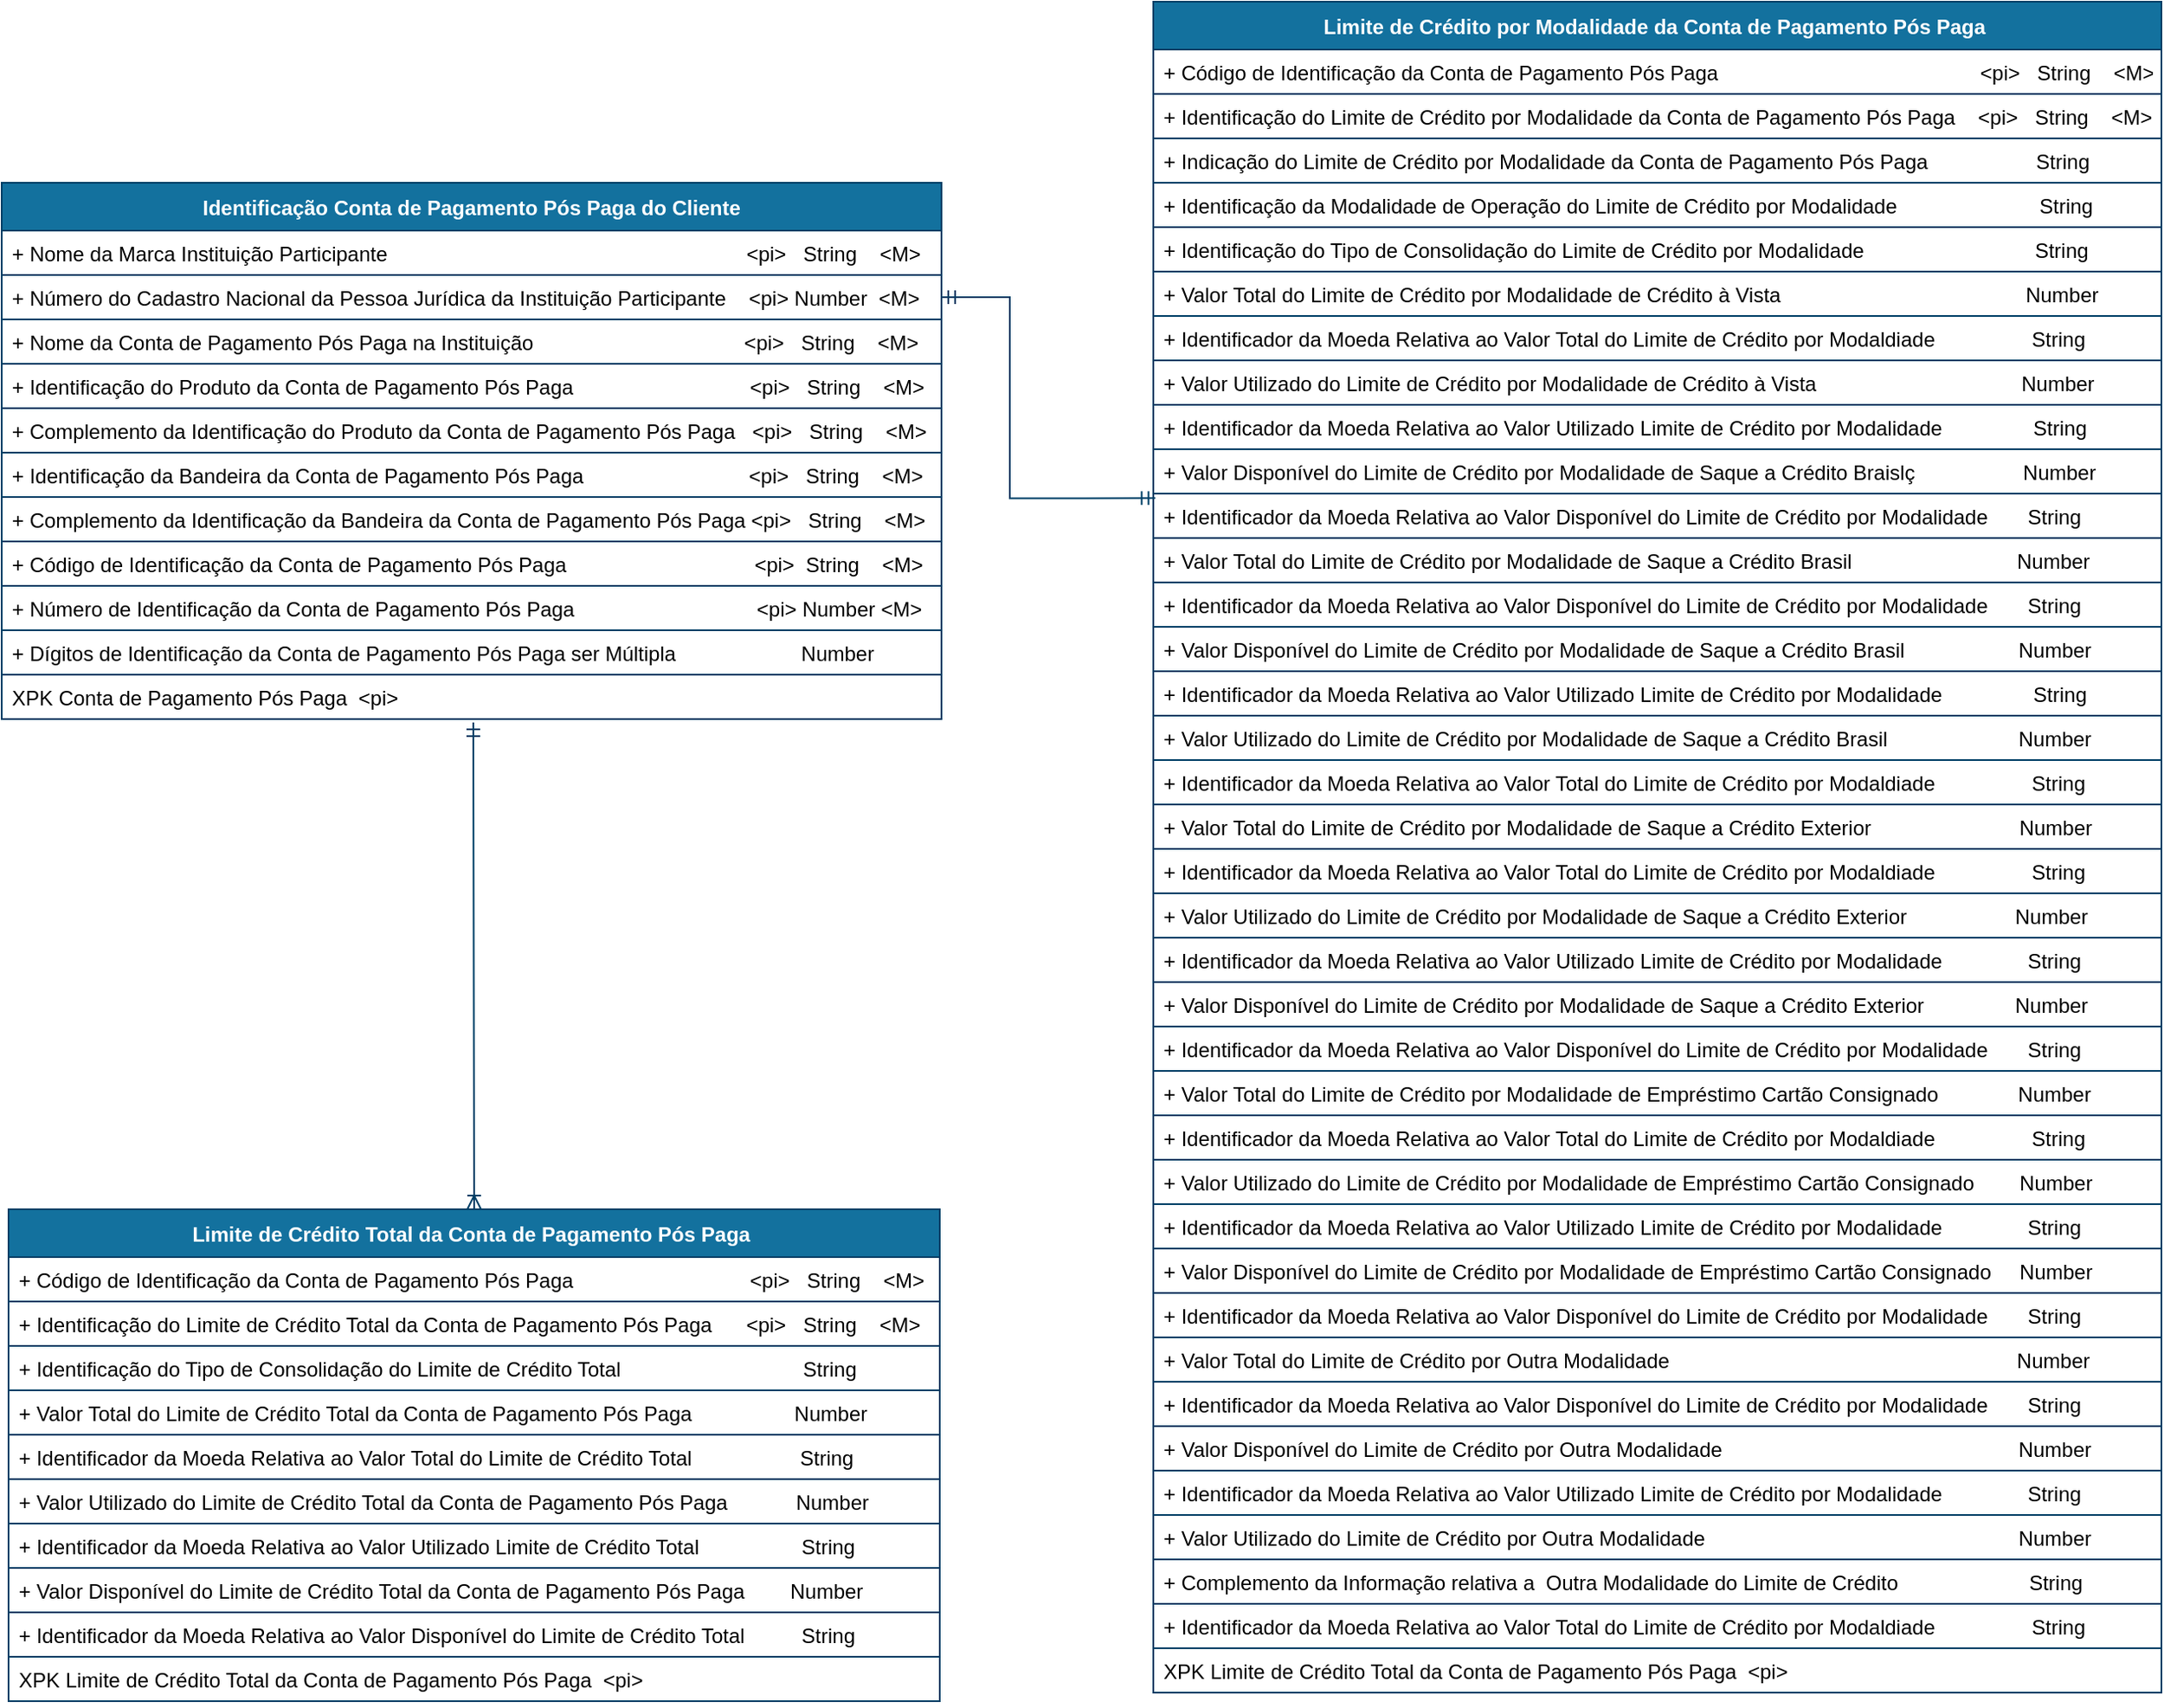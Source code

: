 <mxfile version="14.4.6" type="device"><diagram id="R2lEEEUBdFMjLlhIrx00" name="Limits_CreditCard"><mxGraphModel dx="5180" dy="4180" grid="1" gridSize="10" guides="1" tooltips="1" connect="1" arrows="1" fold="1" page="1" pageScale="1" pageWidth="1169" pageHeight="827" math="0" shadow="0" extFonts="Permanent Marker^https://fonts.googleapis.com/css?family=Permanent+Marker"><root><mxCell id="0"/><mxCell id="1" parent="0"/><mxCell id="2i4eeRoN-IxFcf6JDI4k-52" style="edgeStyle=orthogonalEdgeStyle;rounded=0;orthogonalLoop=1;jettySize=auto;html=1;exitX=0.5;exitY=0;exitDx=0;exitDy=0;endArrow=ERmandOne;endFill=0;startArrow=ERoneToMany;startFill=0;strokeColor=#003F66;" edge="1" parent="1" source="AKTEsfnDCdTXs4y5ryZj-23"><mxGeometry relative="1" as="geometry"><mxPoint x="-3194" y="-2851" as="targetPoint"/><Array as="points"><mxPoint x="-3194" y="-2571"/></Array></mxGeometry></mxCell><mxCell id="AKTEsfnDCdTXs4y5ryZj-23" value="Limite de Crédito Total da Conta de Pagamento Pós Paga " style="swimlane;fontStyle=1;childLayout=stackLayout;horizontal=1;startSize=28;horizontalStack=0;resizeParent=1;resizeParentMax=0;resizeLast=0;collapsible=1;marginBottom=0;rounded=0;shadow=0;comic=0;sketch=0;align=center;html=0;autosize=1;fillColor=#13719E;strokeColor=#003F66;fontColor=#FFFFFF;" parent="1" vertex="1"><mxGeometry x="-3466" y="-2566" width="545" height="288" as="geometry"/></mxCell><mxCell id="mAFrI_xGgpmklqpkXmf_-11" value="+ Código de Identificação da Conta de Pagamento Pós Paga                               &lt;pi&gt;   String    &lt;M&gt;" style="text;fillColor=none;align=left;verticalAlign=top;spacingLeft=4;spacingRight=4;overflow=hidden;rotatable=0;points=[[0,0.5],[1,0.5]];portConstraint=eastwest;strokeColor=#003F66;" parent="AKTEsfnDCdTXs4y5ryZj-23" vertex="1"><mxGeometry y="28" width="545" height="26" as="geometry"/></mxCell><mxCell id="mAFrI_xGgpmklqpkXmf_-16" value="+ Identificação do Limite de Crédito Total da Conta de Pagamento Pós Paga      &lt;pi&gt;   String    &lt;M&gt;  " style="text;fillColor=none;align=left;verticalAlign=top;spacingLeft=4;spacingRight=4;overflow=hidden;rotatable=0;points=[[0,0.5],[1,0.5]];portConstraint=eastwest;strokeColor=#003F66;" parent="AKTEsfnDCdTXs4y5ryZj-23" vertex="1"><mxGeometry y="54" width="545" height="26" as="geometry"/></mxCell><mxCell id="mAFrI_xGgpmklqpkXmf_-12" value="+ Identificação do Tipo de Consolidação do Limite de Crédito Total                                String    " style="text;fillColor=none;align=left;verticalAlign=top;spacingLeft=4;spacingRight=4;overflow=hidden;rotatable=0;points=[[0,0.5],[1,0.5]];portConstraint=eastwest;strokeColor=#003F66;" parent="AKTEsfnDCdTXs4y5ryZj-23" vertex="1"><mxGeometry y="80" width="545" height="26" as="geometry"/></mxCell><mxCell id="AKTEsfnDCdTXs4y5ryZj-26" value="+ Valor Total do Limite de Crédito Total da Conta de Pagamento Pós Paga                  Number   " style="text;fillColor=none;align=left;verticalAlign=top;spacingLeft=4;spacingRight=4;overflow=hidden;rotatable=0;points=[[0,0.5],[1,0.5]];portConstraint=eastwest;strokeColor=#003F66;" parent="AKTEsfnDCdTXs4y5ryZj-23" vertex="1"><mxGeometry y="106" width="545" height="26" as="geometry"/></mxCell><mxCell id="AKTEsfnDCdTXs4y5ryZj-27" value="+ Identificador da Moeda Relativa ao Valor Total do Limite de Crédito Total                   String" style="text;fillColor=none;align=left;verticalAlign=top;spacingLeft=4;spacingRight=4;overflow=hidden;rotatable=0;points=[[0,0.5],[1,0.5]];portConstraint=eastwest;strokeColor=#003F66;" parent="AKTEsfnDCdTXs4y5ryZj-23" vertex="1"><mxGeometry y="132" width="545" height="26" as="geometry"/></mxCell><mxCell id="mAFrI_xGgpmklqpkXmf_-17" value="+ Valor Utilizado do Limite de Crédito Total da Conta de Pagamento Pós Paga            Number   " style="text;fillColor=none;align=left;verticalAlign=top;spacingLeft=4;spacingRight=4;overflow=hidden;rotatable=0;points=[[0,0.5],[1,0.5]];portConstraint=eastwest;strokeColor=#003F66;" parent="AKTEsfnDCdTXs4y5ryZj-23" vertex="1"><mxGeometry y="158" width="545" height="26" as="geometry"/></mxCell><mxCell id="mAFrI_xGgpmklqpkXmf_-18" value="+ Identificador da Moeda Relativa ao Valor Utilizado Limite de Crédito Total                  String" style="text;fillColor=none;align=left;verticalAlign=top;spacingLeft=4;spacingRight=4;overflow=hidden;rotatable=0;points=[[0,0.5],[1,0.5]];portConstraint=eastwest;strokeColor=#003F66;" parent="AKTEsfnDCdTXs4y5ryZj-23" vertex="1"><mxGeometry y="184" width="545" height="26" as="geometry"/></mxCell><mxCell id="mAFrI_xGgpmklqpkXmf_-19" value="+ Valor Disponível do Limite de Crédito Total da Conta de Pagamento Pós Paga        Number   " style="text;fillColor=none;align=left;verticalAlign=top;spacingLeft=4;spacingRight=4;overflow=hidden;rotatable=0;points=[[0,0.5],[1,0.5]];portConstraint=eastwest;strokeColor=#003F66;" parent="AKTEsfnDCdTXs4y5ryZj-23" vertex="1"><mxGeometry y="210" width="545" height="26" as="geometry"/></mxCell><mxCell id="mAFrI_xGgpmklqpkXmf_-20" value="+ Identificador da Moeda Relativa ao Valor Disponível do Limite de Crédito Total          String" style="text;fillColor=none;align=left;verticalAlign=top;spacingLeft=4;spacingRight=4;overflow=hidden;rotatable=0;points=[[0,0.5],[1,0.5]];portConstraint=eastwest;strokeColor=#003F66;" parent="AKTEsfnDCdTXs4y5ryZj-23" vertex="1"><mxGeometry y="236" width="545" height="26" as="geometry"/></mxCell><mxCell id="A_sS96_fYXhZjlOhQiYF-3" value="XPK Limite de Crédito Total da Conta de Pagamento Pós Paga  &lt;pi&gt;" style="text;fillColor=none;align=left;verticalAlign=top;spacingLeft=4;spacingRight=4;overflow=hidden;rotatable=0;points=[[0,0.5],[1,0.5]];portConstraint=eastwest;strokeColor=#003F66;" parent="AKTEsfnDCdTXs4y5ryZj-23" vertex="1"><mxGeometry y="262" width="545" height="26" as="geometry"/></mxCell><mxCell id="mAFrI_xGgpmklqpkXmf_-21" value="Limite de Crédito por Modalidade da Conta de Pagamento Pós Paga " style="swimlane;fontStyle=1;childLayout=stackLayout;horizontal=1;startSize=28;horizontalStack=0;resizeParent=1;resizeParentMax=0;resizeLast=0;collapsible=1;marginBottom=0;rounded=0;shadow=0;comic=0;sketch=0;align=center;html=0;autosize=1;fillColor=#13719E;strokeColor=#003F66;fontColor=#FFFFFF;" parent="1" vertex="1"><mxGeometry x="-2796" y="-3273" width="590" height="990" as="geometry"/></mxCell><mxCell id="mAFrI_xGgpmklqpkXmf_-22" value="+ Código de Identificação da Conta de Pagamento Pós Paga                                              &lt;pi&gt;   String    &lt;M&gt;" style="text;fillColor=none;align=left;verticalAlign=top;spacingLeft=4;spacingRight=4;overflow=hidden;rotatable=0;points=[[0,0.5],[1,0.5]];portConstraint=eastwest;strokeColor=#003F66;" parent="mAFrI_xGgpmklqpkXmf_-21" vertex="1"><mxGeometry y="28" width="590" height="26" as="geometry"/></mxCell><mxCell id="mAFrI_xGgpmklqpkXmf_-23" value="+ Identificação do Limite de Crédito por Modalidade da Conta de Pagamento Pós Paga    &lt;pi&gt;   String    &lt;M&gt;  " style="text;fillColor=none;align=left;verticalAlign=top;spacingLeft=4;spacingRight=4;overflow=hidden;rotatable=0;points=[[0,0.5],[1,0.5]];portConstraint=eastwest;strokeColor=#003F66;" parent="mAFrI_xGgpmklqpkXmf_-21" vertex="1"><mxGeometry y="54" width="590" height="26" as="geometry"/></mxCell><mxCell id="mAFrI_xGgpmklqpkXmf_-24" value="+ Indicação do Limite de Crédito por Modalidade da Conta de Pagamento Pós Paga                   String    " style="text;fillColor=none;align=left;verticalAlign=top;spacingLeft=4;spacingRight=4;overflow=hidden;rotatable=0;points=[[0,0.5],[1,0.5]];portConstraint=eastwest;strokeColor=#003F66;" parent="mAFrI_xGgpmklqpkXmf_-21" vertex="1"><mxGeometry y="80" width="590" height="26" as="geometry"/></mxCell><mxCell id="mAFrI_xGgpmklqpkXmf_-33" value="+ Identificação da Modalidade de Operação do Limite de Crédito por Modalidade                         String    " style="text;fillColor=none;align=left;verticalAlign=top;spacingLeft=4;spacingRight=4;overflow=hidden;rotatable=0;points=[[0,0.5],[1,0.5]];portConstraint=eastwest;strokeColor=#003F66;" parent="mAFrI_xGgpmklqpkXmf_-21" vertex="1"><mxGeometry y="106" width="590" height="26" as="geometry"/></mxCell><mxCell id="mAFrI_xGgpmklqpkXmf_-34" value="+ Identificação do Tipo de Consolidação do Limite de Crédito por Modalidade                              String    " style="text;fillColor=none;align=left;verticalAlign=top;spacingLeft=4;spacingRight=4;overflow=hidden;rotatable=0;points=[[0,0.5],[1,0.5]];portConstraint=eastwest;strokeColor=#003F66;" parent="mAFrI_xGgpmklqpkXmf_-21" vertex="1"><mxGeometry y="132" width="590" height="26" as="geometry"/></mxCell><mxCell id="mAFrI_xGgpmklqpkXmf_-25" value="+ Valor Total do Limite de Crédito por Modalidade de Crédito à Vista                                           Number   " style="text;fillColor=none;align=left;verticalAlign=top;spacingLeft=4;spacingRight=4;overflow=hidden;rotatable=0;points=[[0,0.5],[1,0.5]];portConstraint=eastwest;strokeColor=#003F66;" parent="mAFrI_xGgpmklqpkXmf_-21" vertex="1"><mxGeometry y="158" width="590" height="26" as="geometry"/></mxCell><mxCell id="mAFrI_xGgpmklqpkXmf_-26" value="+ Identificador da Moeda Relativa ao Valor Total do Limite de Crédito por Modaldiade                 String" style="text;fillColor=none;align=left;verticalAlign=top;spacingLeft=4;spacingRight=4;overflow=hidden;rotatable=0;points=[[0,0.5],[1,0.5]];portConstraint=eastwest;strokeColor=#003F66;" parent="mAFrI_xGgpmklqpkXmf_-21" vertex="1"><mxGeometry y="184" width="590" height="26" as="geometry"/></mxCell><mxCell id="mAFrI_xGgpmklqpkXmf_-27" value="+ Valor Utilizado do Limite de Crédito por Modalidade de Crédito à Vista                                    Number   " style="text;fillColor=none;align=left;verticalAlign=top;spacingLeft=4;spacingRight=4;overflow=hidden;rotatable=0;points=[[0,0.5],[1,0.5]];portConstraint=eastwest;strokeColor=#003F66;" parent="mAFrI_xGgpmklqpkXmf_-21" vertex="1"><mxGeometry y="210" width="590" height="26" as="geometry"/></mxCell><mxCell id="mAFrI_xGgpmklqpkXmf_-28" value="+ Identificador da Moeda Relativa ao Valor Utilizado Limite de Crédito por Modalidade                String" style="text;fillColor=none;align=left;verticalAlign=top;spacingLeft=4;spacingRight=4;overflow=hidden;rotatable=0;points=[[0,0.5],[1,0.5]];portConstraint=eastwest;strokeColor=#003F66;" parent="mAFrI_xGgpmklqpkXmf_-21" vertex="1"><mxGeometry y="236" width="590" height="26" as="geometry"/></mxCell><mxCell id="mAFrI_xGgpmklqpkXmf_-29" value="+ Valor Disponível do Limite de Crédito por Modalidade de Saque a Crédito Braislç                   Number   " style="text;fillColor=none;align=left;verticalAlign=top;spacingLeft=4;spacingRight=4;overflow=hidden;rotatable=0;points=[[0,0.5],[1,0.5]];portConstraint=eastwest;strokeColor=#003F66;" parent="mAFrI_xGgpmklqpkXmf_-21" vertex="1"><mxGeometry y="262" width="590" height="26" as="geometry"/></mxCell><mxCell id="mAFrI_xGgpmklqpkXmf_-30" value="+ Identificador da Moeda Relativa ao Valor Disponível do Limite de Crédito por Modalidade       String" style="text;fillColor=none;align=left;verticalAlign=top;spacingLeft=4;spacingRight=4;overflow=hidden;rotatable=0;points=[[0,0.5],[1,0.5]];portConstraint=eastwest;strokeColor=#003F66;" parent="mAFrI_xGgpmklqpkXmf_-21" vertex="1"><mxGeometry y="288" width="590" height="26" as="geometry"/></mxCell><mxCell id="2i4eeRoN-IxFcf6JDI4k-14" value="+ Valor Total do Limite de Crédito por Modalidade de Saque a Crédito Brasil                             Number   " style="text;fillColor=none;align=left;verticalAlign=top;spacingLeft=4;spacingRight=4;overflow=hidden;rotatable=0;points=[[0,0.5],[1,0.5]];portConstraint=eastwest;strokeColor=#003F66;" vertex="1" parent="mAFrI_xGgpmklqpkXmf_-21"><mxGeometry y="314" width="590" height="26" as="geometry"/></mxCell><mxCell id="2i4eeRoN-IxFcf6JDI4k-19" value="+ Identificador da Moeda Relativa ao Valor Disponível do Limite de Crédito por Modalidade       String" style="text;fillColor=none;align=left;verticalAlign=top;spacingLeft=4;spacingRight=4;overflow=hidden;rotatable=0;points=[[0,0.5],[1,0.5]];portConstraint=eastwest;strokeColor=#003F66;" vertex="1" parent="mAFrI_xGgpmklqpkXmf_-21"><mxGeometry y="340" width="590" height="26" as="geometry"/></mxCell><mxCell id="2i4eeRoN-IxFcf6JDI4k-18" value="+ Valor Disponível do Limite de Crédito por Modalidade de Saque a Crédito Brasil                    Number   " style="text;fillColor=none;align=left;verticalAlign=top;spacingLeft=4;spacingRight=4;overflow=hidden;rotatable=0;points=[[0,0.5],[1,0.5]];portConstraint=eastwest;strokeColor=#003F66;" vertex="1" parent="mAFrI_xGgpmklqpkXmf_-21"><mxGeometry y="366" width="590" height="26" as="geometry"/></mxCell><mxCell id="2i4eeRoN-IxFcf6JDI4k-17" value="+ Identificador da Moeda Relativa ao Valor Utilizado Limite de Crédito por Modalidade                String" style="text;fillColor=none;align=left;verticalAlign=top;spacingLeft=4;spacingRight=4;overflow=hidden;rotatable=0;points=[[0,0.5],[1,0.5]];portConstraint=eastwest;strokeColor=#003F66;" vertex="1" parent="mAFrI_xGgpmklqpkXmf_-21"><mxGeometry y="392" width="590" height="26" as="geometry"/></mxCell><mxCell id="2i4eeRoN-IxFcf6JDI4k-16" value="+ Valor Utilizado do Limite de Crédito por Modalidade de Saque a Crédito Brasil                       Number   " style="text;fillColor=none;align=left;verticalAlign=top;spacingLeft=4;spacingRight=4;overflow=hidden;rotatable=0;points=[[0,0.5],[1,0.5]];portConstraint=eastwest;strokeColor=#003F66;" vertex="1" parent="mAFrI_xGgpmklqpkXmf_-21"><mxGeometry y="418" width="590" height="26" as="geometry"/></mxCell><mxCell id="2i4eeRoN-IxFcf6JDI4k-15" value="+ Identificador da Moeda Relativa ao Valor Total do Limite de Crédito por Modaldiade                 String" style="text;fillColor=none;align=left;verticalAlign=top;spacingLeft=4;spacingRight=4;overflow=hidden;rotatable=0;points=[[0,0.5],[1,0.5]];portConstraint=eastwest;strokeColor=#003F66;" vertex="1" parent="mAFrI_xGgpmklqpkXmf_-21"><mxGeometry y="444" width="590" height="26" as="geometry"/></mxCell><mxCell id="2i4eeRoN-IxFcf6JDI4k-20" value="+ Valor Total do Limite de Crédito por Modalidade de Saque a Crédito Exterior                          Number   " style="text;fillColor=none;align=left;verticalAlign=top;spacingLeft=4;spacingRight=4;overflow=hidden;rotatable=0;points=[[0,0.5],[1,0.5]];portConstraint=eastwest;strokeColor=#003F66;" vertex="1" parent="mAFrI_xGgpmklqpkXmf_-21"><mxGeometry y="470" width="590" height="26" as="geometry"/></mxCell><mxCell id="2i4eeRoN-IxFcf6JDI4k-25" value="+ Identificador da Moeda Relativa ao Valor Total do Limite de Crédito por Modaldiade                 String" style="text;fillColor=none;align=left;verticalAlign=top;spacingLeft=4;spacingRight=4;overflow=hidden;rotatable=0;points=[[0,0.5],[1,0.5]];portConstraint=eastwest;strokeColor=#003F66;" vertex="1" parent="mAFrI_xGgpmklqpkXmf_-21"><mxGeometry y="496" width="590" height="26" as="geometry"/></mxCell><mxCell id="2i4eeRoN-IxFcf6JDI4k-24" value="+ Valor Utilizado do Limite de Crédito por Modalidade de Saque a Crédito Exterior                   Number   " style="text;fillColor=none;align=left;verticalAlign=top;spacingLeft=4;spacingRight=4;overflow=hidden;rotatable=0;points=[[0,0.5],[1,0.5]];portConstraint=eastwest;strokeColor=#003F66;" vertex="1" parent="mAFrI_xGgpmklqpkXmf_-21"><mxGeometry y="522" width="590" height="26" as="geometry"/></mxCell><mxCell id="2i4eeRoN-IxFcf6JDI4k-23" value="+ Identificador da Moeda Relativa ao Valor Utilizado Limite de Crédito por Modalidade               String" style="text;fillColor=none;align=left;verticalAlign=top;spacingLeft=4;spacingRight=4;overflow=hidden;rotatable=0;points=[[0,0.5],[1,0.5]];portConstraint=eastwest;strokeColor=#003F66;" vertex="1" parent="mAFrI_xGgpmklqpkXmf_-21"><mxGeometry y="548" width="590" height="26" as="geometry"/></mxCell><mxCell id="2i4eeRoN-IxFcf6JDI4k-22" value="+ Valor Disponível do Limite de Crédito por Modalidade de Saque a Crédito Exterior                Number   " style="text;fillColor=none;align=left;verticalAlign=top;spacingLeft=4;spacingRight=4;overflow=hidden;rotatable=0;points=[[0,0.5],[1,0.5]];portConstraint=eastwest;strokeColor=#003F66;" vertex="1" parent="mAFrI_xGgpmklqpkXmf_-21"><mxGeometry y="574" width="590" height="26" as="geometry"/></mxCell><mxCell id="2i4eeRoN-IxFcf6JDI4k-21" value="+ Identificador da Moeda Relativa ao Valor Disponível do Limite de Crédito por Modalidade       String" style="text;fillColor=none;align=left;verticalAlign=top;spacingLeft=4;spacingRight=4;overflow=hidden;rotatable=0;points=[[0,0.5],[1,0.5]];portConstraint=eastwest;strokeColor=#003F66;" vertex="1" parent="mAFrI_xGgpmklqpkXmf_-21"><mxGeometry y="600" width="590" height="26" as="geometry"/></mxCell><mxCell id="2i4eeRoN-IxFcf6JDI4k-35" value="+ Valor Total do Limite de Crédito por Modalidade de Empréstimo Cartão Consignado              Number   " style="text;fillColor=none;align=left;verticalAlign=top;spacingLeft=4;spacingRight=4;overflow=hidden;rotatable=0;points=[[0,0.5],[1,0.5]];portConstraint=eastwest;strokeColor=#003F66;" vertex="1" parent="mAFrI_xGgpmklqpkXmf_-21"><mxGeometry y="626" width="590" height="26" as="geometry"/></mxCell><mxCell id="2i4eeRoN-IxFcf6JDI4k-36" value="+ Identificador da Moeda Relativa ao Valor Total do Limite de Crédito por Modaldiade                 String" style="text;fillColor=none;align=left;verticalAlign=top;spacingLeft=4;spacingRight=4;overflow=hidden;rotatable=0;points=[[0,0.5],[1,0.5]];portConstraint=eastwest;strokeColor=#003F66;" vertex="1" parent="mAFrI_xGgpmklqpkXmf_-21"><mxGeometry y="652" width="590" height="26" as="geometry"/></mxCell><mxCell id="2i4eeRoN-IxFcf6JDI4k-37" value="+ Valor Utilizado do Limite de Crédito por Modalidade de Empréstimo Cartão Consignado        Number   " style="text;fillColor=none;align=left;verticalAlign=top;spacingLeft=4;spacingRight=4;overflow=hidden;rotatable=0;points=[[0,0.5],[1,0.5]];portConstraint=eastwest;strokeColor=#003F66;" vertex="1" parent="mAFrI_xGgpmklqpkXmf_-21"><mxGeometry y="678" width="590" height="26" as="geometry"/></mxCell><mxCell id="2i4eeRoN-IxFcf6JDI4k-38" value="+ Identificador da Moeda Relativa ao Valor Utilizado Limite de Crédito por Modalidade               String" style="text;fillColor=none;align=left;verticalAlign=top;spacingLeft=4;spacingRight=4;overflow=hidden;rotatable=0;points=[[0,0.5],[1,0.5]];portConstraint=eastwest;strokeColor=#003F66;" vertex="1" parent="mAFrI_xGgpmklqpkXmf_-21"><mxGeometry y="704" width="590" height="26" as="geometry"/></mxCell><mxCell id="2i4eeRoN-IxFcf6JDI4k-39" value="+ Valor Disponível do Limite de Crédito por Modalidade de Empréstimo Cartão Consignado     Number   " style="text;fillColor=none;align=left;verticalAlign=top;spacingLeft=4;spacingRight=4;overflow=hidden;rotatable=0;points=[[0,0.5],[1,0.5]];portConstraint=eastwest;strokeColor=#003F66;" vertex="1" parent="mAFrI_xGgpmklqpkXmf_-21"><mxGeometry y="730" width="590" height="26" as="geometry"/></mxCell><mxCell id="2i4eeRoN-IxFcf6JDI4k-40" value="+ Identificador da Moeda Relativa ao Valor Disponível do Limite de Crédito por Modalidade       String" style="text;fillColor=none;align=left;verticalAlign=top;spacingLeft=4;spacingRight=4;overflow=hidden;rotatable=0;points=[[0,0.5],[1,0.5]];portConstraint=eastwest;strokeColor=#003F66;" vertex="1" parent="mAFrI_xGgpmklqpkXmf_-21"><mxGeometry y="756" width="590" height="26" as="geometry"/></mxCell><mxCell id="2i4eeRoN-IxFcf6JDI4k-43" value="+ Valor Total do Limite de Crédito por Outra Modalidade                                                             Number   " style="text;fillColor=none;align=left;verticalAlign=top;spacingLeft=4;spacingRight=4;overflow=hidden;rotatable=0;points=[[0,0.5],[1,0.5]];portConstraint=eastwest;strokeColor=#003F66;" vertex="1" parent="mAFrI_xGgpmklqpkXmf_-21"><mxGeometry y="782" width="590" height="26" as="geometry"/></mxCell><mxCell id="2i4eeRoN-IxFcf6JDI4k-48" value="+ Identificador da Moeda Relativa ao Valor Disponível do Limite de Crédito por Modalidade       String" style="text;fillColor=none;align=left;verticalAlign=top;spacingLeft=4;spacingRight=4;overflow=hidden;rotatable=0;points=[[0,0.5],[1,0.5]];portConstraint=eastwest;strokeColor=#003F66;" vertex="1" parent="mAFrI_xGgpmklqpkXmf_-21"><mxGeometry y="808" width="590" height="26" as="geometry"/></mxCell><mxCell id="2i4eeRoN-IxFcf6JDI4k-47" value="+ Valor Disponível do Limite de Crédito por Outra Modalidade                                                    Number   " style="text;fillColor=none;align=left;verticalAlign=top;spacingLeft=4;spacingRight=4;overflow=hidden;rotatable=0;points=[[0,0.5],[1,0.5]];portConstraint=eastwest;strokeColor=#003F66;" vertex="1" parent="mAFrI_xGgpmklqpkXmf_-21"><mxGeometry y="834" width="590" height="26" as="geometry"/></mxCell><mxCell id="2i4eeRoN-IxFcf6JDI4k-46" value="+ Identificador da Moeda Relativa ao Valor Utilizado Limite de Crédito por Modalidade               String" style="text;fillColor=none;align=left;verticalAlign=top;spacingLeft=4;spacingRight=4;overflow=hidden;rotatable=0;points=[[0,0.5],[1,0.5]];portConstraint=eastwest;strokeColor=#003F66;" vertex="1" parent="mAFrI_xGgpmklqpkXmf_-21"><mxGeometry y="860" width="590" height="26" as="geometry"/></mxCell><mxCell id="2i4eeRoN-IxFcf6JDI4k-45" value="+ Valor Utilizado do Limite de Crédito por Outra Modalidade                                                       Number   " style="text;fillColor=none;align=left;verticalAlign=top;spacingLeft=4;spacingRight=4;overflow=hidden;rotatable=0;points=[[0,0.5],[1,0.5]];portConstraint=eastwest;strokeColor=#003F66;" vertex="1" parent="mAFrI_xGgpmklqpkXmf_-21"><mxGeometry y="886" width="590" height="26" as="geometry"/></mxCell><mxCell id="2i4eeRoN-IxFcf6JDI4k-44" value="+ Complemento da Informação relativa a  Outra Modalidade do Limite de Crédito                       String" style="text;fillColor=none;align=left;verticalAlign=top;spacingLeft=4;spacingRight=4;overflow=hidden;rotatable=0;points=[[0,0.5],[1,0.5]];portConstraint=eastwest;strokeColor=#003F66;" vertex="1" parent="mAFrI_xGgpmklqpkXmf_-21"><mxGeometry y="912" width="590" height="26" as="geometry"/></mxCell><mxCell id="2i4eeRoN-IxFcf6JDI4k-49" value="+ Identificador da Moeda Relativa ao Valor Total do Limite de Crédito por Modaldiade                 String" style="text;fillColor=none;align=left;verticalAlign=top;spacingLeft=4;spacingRight=4;overflow=hidden;rotatable=0;points=[[0,0.5],[1,0.5]];portConstraint=eastwest;strokeColor=#003F66;" vertex="1" parent="mAFrI_xGgpmklqpkXmf_-21"><mxGeometry y="938" width="590" height="26" as="geometry"/></mxCell><mxCell id="mAFrI_xGgpmklqpkXmf_-31" value="XPK Limite de Crédito Total da Conta de Pagamento Pós Paga  &lt;pi&gt;" style="text;fillColor=none;align=left;verticalAlign=top;spacingLeft=4;spacingRight=4;overflow=hidden;rotatable=0;points=[[0,0.5],[1,0.5]];portConstraint=eastwest;strokeColor=#003F66;" parent="mAFrI_xGgpmklqpkXmf_-21" vertex="1"><mxGeometry y="964" width="590" height="26" as="geometry"/></mxCell><mxCell id="2i4eeRoN-IxFcf6JDI4k-1" value="Identificação Conta de Pagamento Pós Paga do Cliente" style="swimlane;fontStyle=1;childLayout=stackLayout;horizontal=1;startSize=28;horizontalStack=0;resizeParent=1;resizeParentMax=0;resizeLast=0;collapsible=1;marginBottom=0;rounded=0;shadow=0;comic=0;sketch=0;align=center;html=0;autosize=1;fillColor=#13719E;strokeColor=#003F66;fontColor=#FFFFFF;" vertex="1" parent="1"><mxGeometry x="-3470" y="-3167" width="550" height="314" as="geometry"/></mxCell><mxCell id="2i4eeRoN-IxFcf6JDI4k-2" value="+ Nome da Marca Instituição Participante                                                               &lt;pi&gt;   String    &lt;M&gt;    " style="text;fillColor=none;align=left;verticalAlign=top;spacingLeft=4;spacingRight=4;overflow=hidden;rotatable=0;points=[[0,0.5],[1,0.5]];portConstraint=eastwest;strokeColor=#003F66;" vertex="1" parent="2i4eeRoN-IxFcf6JDI4k-1"><mxGeometry y="28" width="550" height="26" as="geometry"/></mxCell><mxCell id="2i4eeRoN-IxFcf6JDI4k-3" value="+ Número do Cadastro Nacional da Pessoa Jurídica da Instituição Participante    &lt;pi&gt; Number  &lt;M&gt;  " style="text;fillColor=none;align=left;verticalAlign=top;spacingLeft=4;spacingRight=4;overflow=hidden;rotatable=0;points=[[0,0.5],[1,0.5]];portConstraint=eastwest;strokeColor=#003F66;" vertex="1" parent="2i4eeRoN-IxFcf6JDI4k-1"><mxGeometry y="54" width="550" height="26" as="geometry"/></mxCell><mxCell id="2i4eeRoN-IxFcf6JDI4k-4" value="+ Nome da Conta de Pagamento Pós Paga na Instituição                                     &lt;pi&gt;   String    &lt;M&gt;     " style="text;fillColor=none;align=left;verticalAlign=top;spacingLeft=4;spacingRight=4;overflow=hidden;rotatable=0;points=[[0,0.5],[1,0.5]];portConstraint=eastwest;strokeColor=#003F66;" vertex="1" parent="2i4eeRoN-IxFcf6JDI4k-1"><mxGeometry y="80" width="550" height="26" as="geometry"/></mxCell><mxCell id="2i4eeRoN-IxFcf6JDI4k-5" value="+ Identificação do Produto da Conta de Pagamento Pós Paga                               &lt;pi&gt;   String    &lt;M&gt;   " style="text;fillColor=none;align=left;verticalAlign=top;spacingLeft=4;spacingRight=4;overflow=hidden;rotatable=0;points=[[0,0.5],[1,0.5]];portConstraint=eastwest;strokeColor=#003F66;" vertex="1" parent="2i4eeRoN-IxFcf6JDI4k-1"><mxGeometry y="106" width="550" height="26" as="geometry"/></mxCell><mxCell id="2i4eeRoN-IxFcf6JDI4k-6" value="+ Complemento da Identificação do Produto da Conta de Pagamento Pós Paga   &lt;pi&gt;   String    &lt;M&gt;  " style="text;fillColor=none;align=left;verticalAlign=top;spacingLeft=4;spacingRight=4;overflow=hidden;rotatable=0;points=[[0,0.5],[1,0.5]];portConstraint=eastwest;strokeColor=#003F66;" vertex="1" parent="2i4eeRoN-IxFcf6JDI4k-1"><mxGeometry y="132" width="550" height="26" as="geometry"/></mxCell><mxCell id="2i4eeRoN-IxFcf6JDI4k-7" value="+ Identificação da Bandeira da Conta de Pagamento Pós Paga                             &lt;pi&gt;   String    &lt;M&gt; " style="text;fillColor=none;align=left;verticalAlign=top;spacingLeft=4;spacingRight=4;overflow=hidden;rotatable=0;points=[[0,0.5],[1,0.5]];portConstraint=eastwest;strokeColor=#003F66;" vertex="1" parent="2i4eeRoN-IxFcf6JDI4k-1"><mxGeometry y="158" width="550" height="26" as="geometry"/></mxCell><mxCell id="2i4eeRoN-IxFcf6JDI4k-8" value="+ Complemento da Identificação da Bandeira da Conta de Pagamento Pós Paga &lt;pi&gt;   String    &lt;M&gt;" style="text;fillColor=none;align=left;verticalAlign=top;spacingLeft=4;spacingRight=4;overflow=hidden;rotatable=0;points=[[0,0.5],[1,0.5]];portConstraint=eastwest;strokeColor=#003F66;" vertex="1" parent="2i4eeRoN-IxFcf6JDI4k-1"><mxGeometry y="184" width="550" height="26" as="geometry"/></mxCell><mxCell id="2i4eeRoN-IxFcf6JDI4k-9" value="+ Código de Identificação da Conta de Pagamento Pós Paga                                 &lt;pi&gt;  String    &lt;M&gt;" style="text;fillColor=none;align=left;verticalAlign=top;spacingLeft=4;spacingRight=4;overflow=hidden;rotatable=0;points=[[0,0.5],[1,0.5]];portConstraint=eastwest;strokeColor=#003F66;" vertex="1" parent="2i4eeRoN-IxFcf6JDI4k-1"><mxGeometry y="210" width="550" height="26" as="geometry"/></mxCell><mxCell id="2i4eeRoN-IxFcf6JDI4k-10" value="+ Número de Identificação da Conta de Pagamento Pós Paga                                &lt;pi&gt; Number &lt;M&gt;" style="text;fillColor=none;align=left;verticalAlign=top;spacingLeft=4;spacingRight=4;overflow=hidden;rotatable=0;points=[[0,0.5],[1,0.5]];portConstraint=eastwest;strokeColor=#003F66;" vertex="1" parent="2i4eeRoN-IxFcf6JDI4k-1"><mxGeometry y="236" width="550" height="26" as="geometry"/></mxCell><mxCell id="2i4eeRoN-IxFcf6JDI4k-11" value="+ Dígitos de Identificação da Conta de Pagamento Pós Paga ser Múltipla                      Number   " style="text;fillColor=none;align=left;verticalAlign=top;spacingLeft=4;spacingRight=4;overflow=hidden;rotatable=0;points=[[0,0.5],[1,0.5]];portConstraint=eastwest;strokeColor=#003F66;" vertex="1" parent="2i4eeRoN-IxFcf6JDI4k-1"><mxGeometry y="262" width="550" height="26" as="geometry"/></mxCell><mxCell id="2i4eeRoN-IxFcf6JDI4k-12" value="XPK Conta de Pagamento Pós Paga  &lt;pi&gt;" style="text;fillColor=none;align=left;verticalAlign=top;spacingLeft=4;spacingRight=4;overflow=hidden;rotatable=0;points=[[0,0.5],[1,0.5]];portConstraint=eastwest;strokeColor=#003F66;" vertex="1" parent="2i4eeRoN-IxFcf6JDI4k-1"><mxGeometry y="288" width="550" height="26" as="geometry"/></mxCell><mxCell id="2i4eeRoN-IxFcf6JDI4k-50" style="edgeStyle=orthogonalEdgeStyle;rounded=0;orthogonalLoop=1;jettySize=auto;html=1;exitX=1;exitY=0.5;exitDx=0;exitDy=0;entryX=0.002;entryY=0.103;entryDx=0;entryDy=0;entryPerimeter=0;strokeColor=#003F66;startArrow=ERmandOne;startFill=0;endArrow=ERmandOne;endFill=0;" edge="1" parent="1" source="2i4eeRoN-IxFcf6JDI4k-3" target="mAFrI_xGgpmklqpkXmf_-30"><mxGeometry relative="1" as="geometry"><Array as="points"><mxPoint x="-2880" y="-3100"/><mxPoint x="-2880" y="-2982"/></Array></mxGeometry></mxCell></root></mxGraphModel></diagram></mxfile>